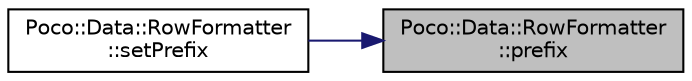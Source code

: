 digraph "Poco::Data::RowFormatter::prefix"
{
 // LATEX_PDF_SIZE
  edge [fontname="Helvetica",fontsize="10",labelfontname="Helvetica",labelfontsize="10"];
  node [fontname="Helvetica",fontsize="10",shape=record];
  rankdir="RL";
  Node1 [label="Poco::Data::RowFormatter\l::prefix",height=0.2,width=0.4,color="black", fillcolor="grey75", style="filled", fontcolor="black",tooltip="Sets total row count."];
  Node1 -> Node2 [dir="back",color="midnightblue",fontsize="10",style="solid",fontname="Helvetica"];
  Node2 [label="Poco::Data::RowFormatter\l::setPrefix",height=0.2,width=0.4,color="black", fillcolor="white", style="filled",URL="$classPoco_1_1Data_1_1RowFormatter.html#a9927395af778290be01f1a174b2b7d6c",tooltip="Sets the fromatter mode."];
}
